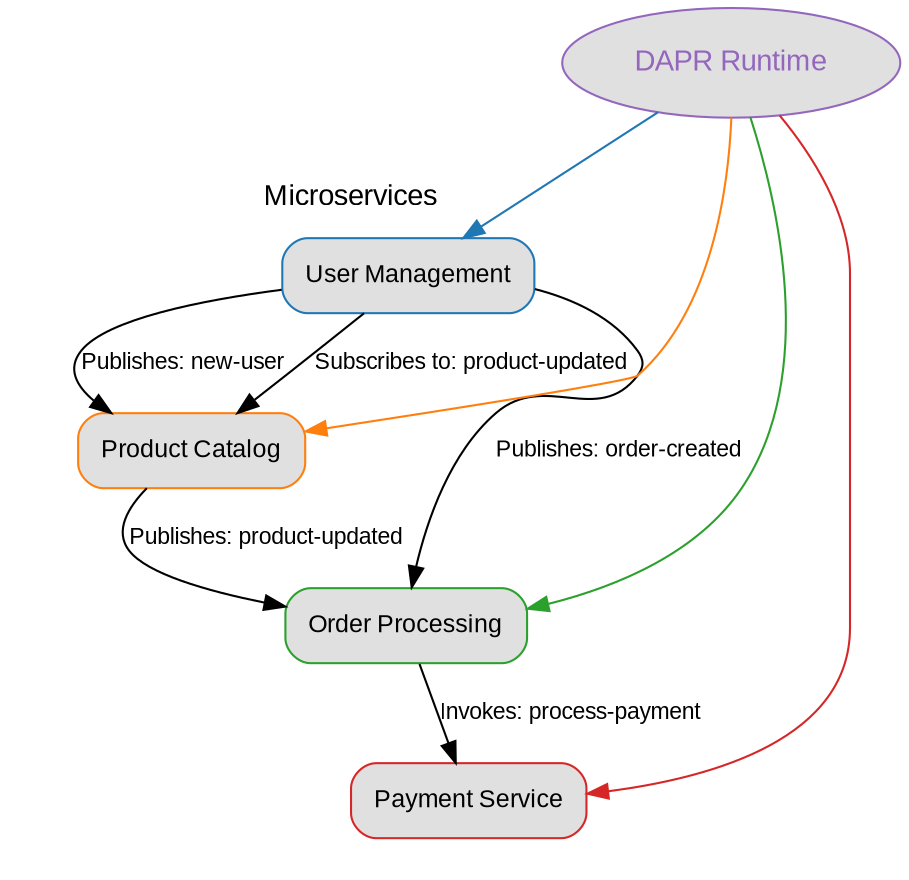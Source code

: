 digraph DAPR_Microservices {
    // Global styles
    graph [bgcolor=transparent, fontname="Arial", fontsize=14, style="rounded"];
    node [shape=box, style="rounded,filled", fillcolor="#E0E0E0", fontname="Arial", fontsize=12, margin=0.15];
    edge [fontname="Arial", fontsize=11];

    // Service nodes with styles
    UserManagement [label="User Management", color="#1F77B4"];
    ProductCatalog [label="Product Catalog", color="#FF7F0E"];
    OrderProcessing [label="Order Processing", color="#2CA02C"];
    PaymentService [label="Payment Service", color="#D62728"];

    // Connections with labels
    UserManagement -> ProductCatalog [label="Publishes: new-user"];
    UserManagement -> ProductCatalog [label="Subscribes to: product-updated"];
    UserManagement -> OrderProcessing [label="Publishes: order-created"];
    ProductCatalog -> OrderProcessing [label="Publishes: product-updated"];
    OrderProcessing -> PaymentService [label="Invokes: process-payment"];

    // DAPR Runtime node with styles
    DAPRRuntime [label="DAPR Runtime", shape=ellipse, width=1, color="#9467BD", fontcolor="#9467BD", fontsize=14];

    // Grouping services under DAPR Runtime
    subgraph cluster_0 {
        style=filled;
        color=transparent;
        UserManagement ProductCatalog OrderProcessing PaymentService;
        label = "Microservices";
    }

    // Connections from DAPR Runtime to services
    DAPRRuntime -> UserManagement [color="#1F77B4"];
    DAPRRuntime -> ProductCatalog [color="#FF7F0E"];
    DAPRRuntime -> OrderProcessing [color="#2CA02C"];
    DAPRRuntime -> PaymentService [color="#D62728"];
}
